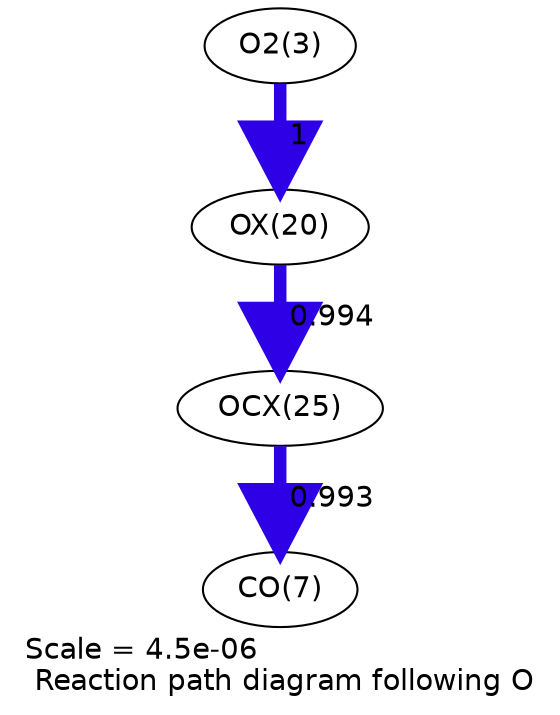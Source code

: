 digraph reaction_paths {
center=1;
s5 -> s27[fontname="Helvetica", penwidth=6, arrowsize=3, color="0.7, 1.5, 0.9"
, label=" 1"];
s27 -> s32[fontname="Helvetica", penwidth=6, arrowsize=3, color="0.7, 1.49, 0.9"
, label=" 0.994"];
s32 -> s9[fontname="Helvetica", penwidth=5.99, arrowsize=3, color="0.7, 1.49, 0.9"
, label=" 0.993"];
s5 [ fontname="Helvetica", label="O2(3)"];
s9 [ fontname="Helvetica", label="CO(7)"];
s27 [ fontname="Helvetica", label="OX(20)"];
s32 [ fontname="Helvetica", label="OCX(25)"];
 label = "Scale = 4.5e-06\l Reaction path diagram following O";
 fontname = "Helvetica";
}

